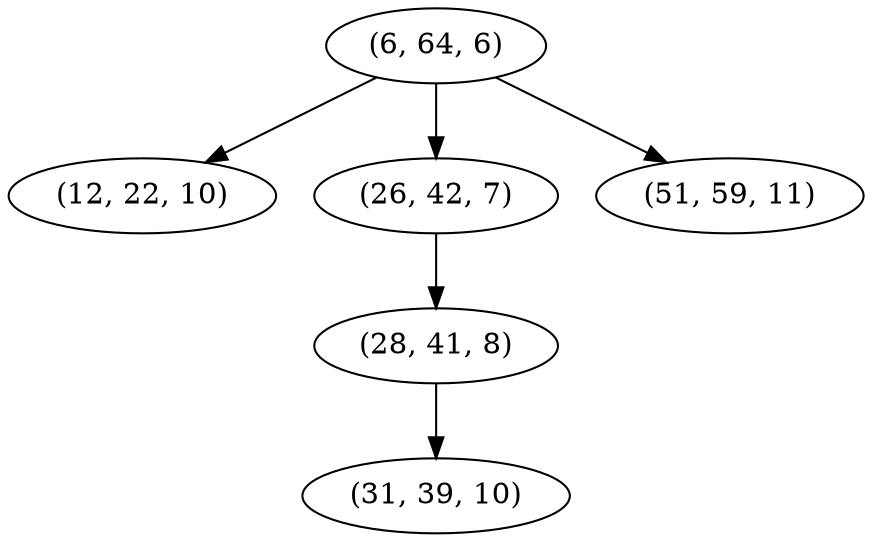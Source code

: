 digraph tree {
    "(6, 64, 6)";
    "(12, 22, 10)";
    "(26, 42, 7)";
    "(28, 41, 8)";
    "(31, 39, 10)";
    "(51, 59, 11)";
    "(6, 64, 6)" -> "(12, 22, 10)";
    "(6, 64, 6)" -> "(26, 42, 7)";
    "(6, 64, 6)" -> "(51, 59, 11)";
    "(26, 42, 7)" -> "(28, 41, 8)";
    "(28, 41, 8)" -> "(31, 39, 10)";
}
